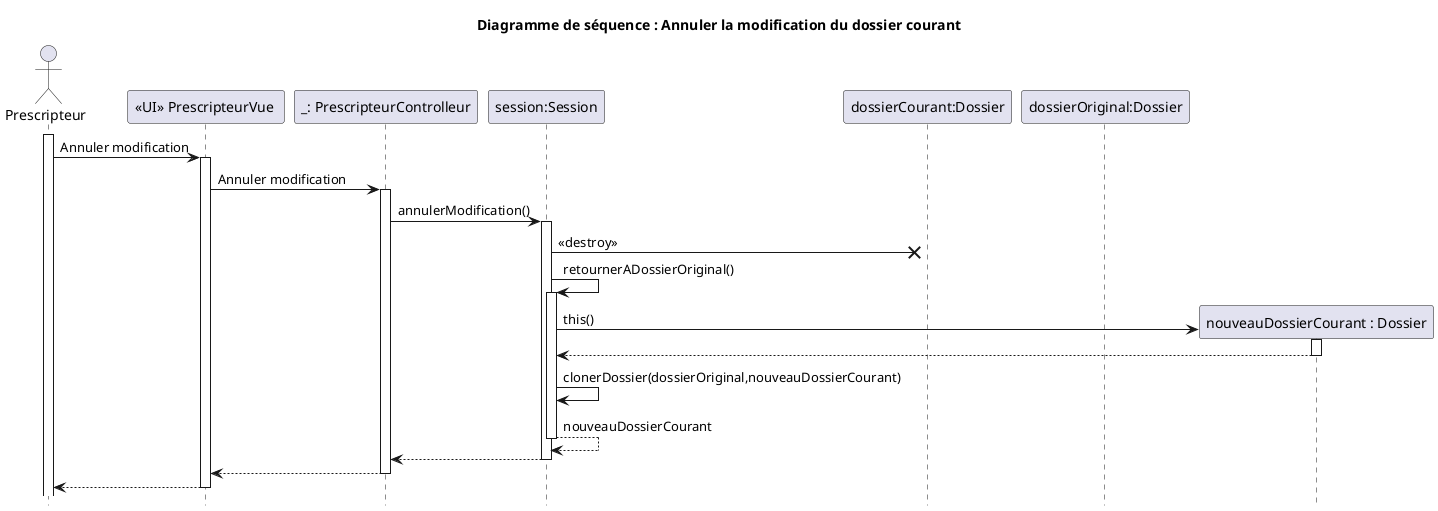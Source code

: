 @startuml

title Diagramme de séquence : Annuler la modification du dossier courant
hide footbox

actor "Prescripteur" as doc

participant "<<UI>> PrescripteurVue " as pv
participant "_: PrescripteurControlleur" as pc
participant "session:Session" as ses
participant "dossierCourant:Dossier" as dc
participant "dossierOriginal:Dossier" as do

activate doc
doc -> pv : Annuler modification
activate pv
pv -> pc : Annuler modification
activate pc
pc -> ses : annulerModification()
activate ses
ses ->x dc : <<destroy>>
ses -> ses : retournerADossierOriginal()
activate ses
    create participant "nouveauDossierCourant : Dossier" as ndc 
    ses->ndc : this()
    activate ndc
    ndc --> ses
    deactivate ndc
    ses ->ses : clonerDossier(dossierOriginal,nouveauDossierCourant)
    ses --> ses : nouveauDossierCourant
deactivate ses
ses --> pc
deactivate
pc --> pv
deactivate pc
pv --> doc 
deactivate pv




@enduml